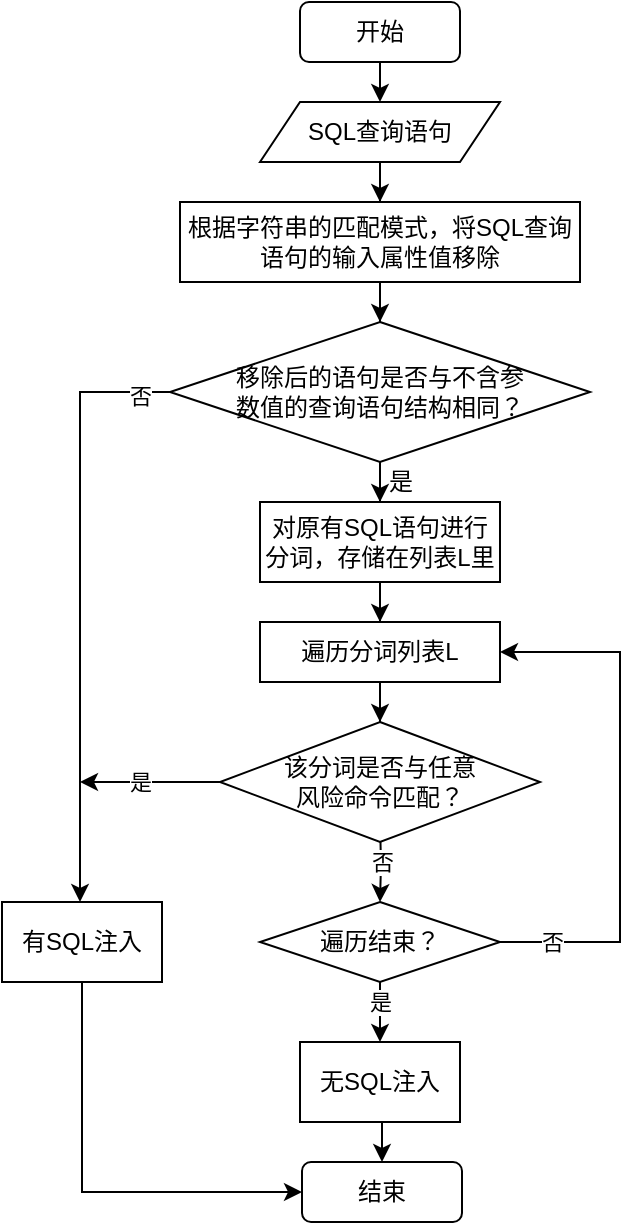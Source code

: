 <mxfile version="17.4.5" type="github">
  <diagram id="vjti06R-n6LDMxG2dLGq" name="第 1 页">
    <mxGraphModel dx="1550" dy="867" grid="0" gridSize="10" guides="1" tooltips="1" connect="1" arrows="1" fold="1" page="1" pageScale="1" pageWidth="827" pageHeight="1169" math="0" shadow="0">
      <root>
        <mxCell id="0" />
        <mxCell id="1" parent="0" />
        <mxCell id="RvTehWkE12cNgXnAuAUZ-3" style="edgeStyle=orthogonalEdgeStyle;rounded=0;orthogonalLoop=1;jettySize=auto;html=1;exitX=0.5;exitY=1;exitDx=0;exitDy=0;entryX=0.5;entryY=0;entryDx=0;entryDy=0;" parent="1" source="RvTehWkE12cNgXnAuAUZ-1" target="RvTehWkE12cNgXnAuAUZ-2" edge="1">
          <mxGeometry relative="1" as="geometry" />
        </mxCell>
        <mxCell id="RvTehWkE12cNgXnAuAUZ-1" value="开始" style="rounded=1;whiteSpace=wrap;html=1;" parent="1" vertex="1">
          <mxGeometry x="320" y="60" width="80" height="30" as="geometry" />
        </mxCell>
        <mxCell id="RvTehWkE12cNgXnAuAUZ-5" value="" style="edgeStyle=orthogonalEdgeStyle;rounded=0;orthogonalLoop=1;jettySize=auto;html=1;" parent="1" source="RvTehWkE12cNgXnAuAUZ-2" target="RvTehWkE12cNgXnAuAUZ-4" edge="1">
          <mxGeometry relative="1" as="geometry" />
        </mxCell>
        <mxCell id="RvTehWkE12cNgXnAuAUZ-2" value="SQL查询语句" style="shape=parallelogram;perimeter=parallelogramPerimeter;whiteSpace=wrap;html=1;fixedSize=1;" parent="1" vertex="1">
          <mxGeometry x="300" y="110" width="120" height="30" as="geometry" />
        </mxCell>
        <mxCell id="RvTehWkE12cNgXnAuAUZ-7" value="" style="edgeStyle=orthogonalEdgeStyle;rounded=0;orthogonalLoop=1;jettySize=auto;html=1;" parent="1" source="RvTehWkE12cNgXnAuAUZ-4" target="RvTehWkE12cNgXnAuAUZ-6" edge="1">
          <mxGeometry relative="1" as="geometry" />
        </mxCell>
        <mxCell id="RvTehWkE12cNgXnAuAUZ-4" value="根据字符串的匹配模式，将SQL查询&lt;br&gt;语句的输入属性值移除" style="rounded=0;whiteSpace=wrap;html=1;" parent="1" vertex="1">
          <mxGeometry x="260" y="160" width="200" height="40" as="geometry" />
        </mxCell>
        <mxCell id="RvTehWkE12cNgXnAuAUZ-13" value="" style="edgeStyle=orthogonalEdgeStyle;rounded=0;orthogonalLoop=1;jettySize=auto;html=1;" parent="1" source="RvTehWkE12cNgXnAuAUZ-6" target="RvTehWkE12cNgXnAuAUZ-12" edge="1">
          <mxGeometry relative="1" as="geometry">
            <Array as="points">
              <mxPoint x="210" y="255" />
            </Array>
          </mxGeometry>
        </mxCell>
        <mxCell id="RvTehWkE12cNgXnAuAUZ-16" value="否" style="edgeLabel;html=1;align=center;verticalAlign=middle;resizable=0;points=[];" parent="RvTehWkE12cNgXnAuAUZ-13" vertex="1" connectable="0">
          <mxGeometry x="-0.579" y="-1" relative="1" as="geometry">
            <mxPoint x="31" y="-16" as="offset" />
          </mxGeometry>
        </mxCell>
        <mxCell id="RvTehWkE12cNgXnAuAUZ-18" value="" style="edgeStyle=orthogonalEdgeStyle;rounded=0;orthogonalLoop=1;jettySize=auto;html=1;" parent="1" source="RvTehWkE12cNgXnAuAUZ-6" target="RvTehWkE12cNgXnAuAUZ-17" edge="1">
          <mxGeometry relative="1" as="geometry" />
        </mxCell>
        <mxCell id="RvTehWkE12cNgXnAuAUZ-6" value="移除后的语句是否与不含参&lt;br&gt;数值的查询语句结构相同？" style="rhombus;whiteSpace=wrap;html=1;" parent="1" vertex="1">
          <mxGeometry x="255" y="220" width="210" height="70" as="geometry" />
        </mxCell>
        <mxCell id="RvTehWkE12cNgXnAuAUZ-50" style="edgeStyle=orthogonalEdgeStyle;rounded=0;orthogonalLoop=1;jettySize=auto;html=1;exitX=0.5;exitY=1;exitDx=0;exitDy=0;entryX=0;entryY=0.5;entryDx=0;entryDy=0;" parent="1" source="RvTehWkE12cNgXnAuAUZ-12" target="RvTehWkE12cNgXnAuAUZ-40" edge="1">
          <mxGeometry relative="1" as="geometry" />
        </mxCell>
        <mxCell id="RvTehWkE12cNgXnAuAUZ-12" value="有SQL注入" style="whiteSpace=wrap;html=1;" parent="1" vertex="1">
          <mxGeometry x="171" y="510" width="80" height="40" as="geometry" />
        </mxCell>
        <mxCell id="RvTehWkE12cNgXnAuAUZ-20" value="" style="edgeStyle=orthogonalEdgeStyle;rounded=0;orthogonalLoop=1;jettySize=auto;html=1;" parent="1" source="RvTehWkE12cNgXnAuAUZ-17" target="RvTehWkE12cNgXnAuAUZ-19" edge="1">
          <mxGeometry relative="1" as="geometry" />
        </mxCell>
        <mxCell id="RvTehWkE12cNgXnAuAUZ-17" value="对原有SQL语句进行分词，存储在列表L里" style="whiteSpace=wrap;html=1;" parent="1" vertex="1">
          <mxGeometry x="300" y="310" width="120" height="40" as="geometry" />
        </mxCell>
        <mxCell id="RvTehWkE12cNgXnAuAUZ-22" value="" style="edgeStyle=orthogonalEdgeStyle;rounded=0;orthogonalLoop=1;jettySize=auto;html=1;" parent="1" source="RvTehWkE12cNgXnAuAUZ-19" target="RvTehWkE12cNgXnAuAUZ-21" edge="1">
          <mxGeometry relative="1" as="geometry" />
        </mxCell>
        <mxCell id="RvTehWkE12cNgXnAuAUZ-19" value="遍历分词列表L" style="whiteSpace=wrap;html=1;" parent="1" vertex="1">
          <mxGeometry x="300" y="370" width="120" height="30" as="geometry" />
        </mxCell>
        <mxCell id="RvTehWkE12cNgXnAuAUZ-24" style="edgeStyle=orthogonalEdgeStyle;rounded=0;orthogonalLoop=1;jettySize=auto;html=1;exitX=0;exitY=0.5;exitDx=0;exitDy=0;" parent="1" source="RvTehWkE12cNgXnAuAUZ-21" edge="1">
          <mxGeometry relative="1" as="geometry">
            <mxPoint x="210" y="450" as="targetPoint" />
          </mxGeometry>
        </mxCell>
        <mxCell id="RvTehWkE12cNgXnAuAUZ-32" value="是" style="edgeLabel;html=1;align=center;verticalAlign=middle;resizable=0;points=[];" parent="RvTehWkE12cNgXnAuAUZ-24" vertex="1" connectable="0">
          <mxGeometry x="-0.2" y="1" relative="1" as="geometry">
            <mxPoint x="-12" y="-1" as="offset" />
          </mxGeometry>
        </mxCell>
        <mxCell id="RvTehWkE12cNgXnAuAUZ-37" value="" style="edgeStyle=orthogonalEdgeStyle;rounded=0;orthogonalLoop=1;jettySize=auto;html=1;" parent="1" target="RvTehWkE12cNgXnAuAUZ-36" edge="1">
          <mxGeometry relative="1" as="geometry">
            <mxPoint x="360" y="470" as="sourcePoint" />
          </mxGeometry>
        </mxCell>
        <mxCell id="RvTehWkE12cNgXnAuAUZ-44" value="否" style="edgeLabel;html=1;align=center;verticalAlign=middle;resizable=0;points=[];" parent="RvTehWkE12cNgXnAuAUZ-37" vertex="1" connectable="0">
          <mxGeometry x="-0.236" y="-1" relative="1" as="geometry">
            <mxPoint x="1" y="4" as="offset" />
          </mxGeometry>
        </mxCell>
        <mxCell id="RvTehWkE12cNgXnAuAUZ-21" value="该分词是否与任意&lt;br&gt;风险命令匹配？" style="rhombus;whiteSpace=wrap;html=1;" parent="1" vertex="1">
          <mxGeometry x="280" y="420" width="160" height="60" as="geometry" />
        </mxCell>
        <mxCell id="RvTehWkE12cNgXnAuAUZ-27" value="是" style="text;html=1;align=center;verticalAlign=middle;resizable=0;points=[];autosize=1;strokeColor=none;fillColor=none;" parent="1" vertex="1">
          <mxGeometry x="355" y="290" width="30" height="20" as="geometry" />
        </mxCell>
        <mxCell id="RvTehWkE12cNgXnAuAUZ-47" style="edgeStyle=orthogonalEdgeStyle;rounded=0;orthogonalLoop=1;jettySize=auto;html=1;entryX=1;entryY=0.5;entryDx=0;entryDy=0;exitX=1;exitY=0.5;exitDx=0;exitDy=0;" parent="1" source="RvTehWkE12cNgXnAuAUZ-36" target="RvTehWkE12cNgXnAuAUZ-19" edge="1">
          <mxGeometry relative="1" as="geometry">
            <Array as="points">
              <mxPoint x="480" y="530" />
              <mxPoint x="480" y="385" />
            </Array>
          </mxGeometry>
        </mxCell>
        <mxCell id="RvTehWkE12cNgXnAuAUZ-48" value="否" style="edgeLabel;html=1;align=center;verticalAlign=middle;resizable=0;points=[];" parent="RvTehWkE12cNgXnAuAUZ-47" vertex="1" connectable="0">
          <mxGeometry x="-0.705" y="-1" relative="1" as="geometry">
            <mxPoint x="-13" y="-1" as="offset" />
          </mxGeometry>
        </mxCell>
        <mxCell id="RvTehWkE12cNgXnAuAUZ-52" style="edgeStyle=orthogonalEdgeStyle;rounded=0;orthogonalLoop=1;jettySize=auto;html=1;entryX=0.5;entryY=0;entryDx=0;entryDy=0;" parent="1" source="RvTehWkE12cNgXnAuAUZ-36" target="RvTehWkE12cNgXnAuAUZ-51" edge="1">
          <mxGeometry relative="1" as="geometry" />
        </mxCell>
        <mxCell id="RvTehWkE12cNgXnAuAUZ-55" value="是" style="edgeLabel;html=1;align=center;verticalAlign=middle;resizable=0;points=[];" parent="RvTehWkE12cNgXnAuAUZ-52" vertex="1" connectable="0">
          <mxGeometry x="-0.245" y="2" relative="1" as="geometry">
            <mxPoint x="-2" y="-9" as="offset" />
          </mxGeometry>
        </mxCell>
        <mxCell id="RvTehWkE12cNgXnAuAUZ-36" value="遍历结束？" style="rhombus;whiteSpace=wrap;html=1;" parent="1" vertex="1">
          <mxGeometry x="300" y="510" width="120" height="40" as="geometry" />
        </mxCell>
        <mxCell id="RvTehWkE12cNgXnAuAUZ-40" value="结束" style="rounded=1;whiteSpace=wrap;html=1;" parent="1" vertex="1">
          <mxGeometry x="321" y="640" width="80" height="30" as="geometry" />
        </mxCell>
        <mxCell id="RvTehWkE12cNgXnAuAUZ-53" style="edgeStyle=orthogonalEdgeStyle;rounded=0;orthogonalLoop=1;jettySize=auto;html=1;exitX=0.5;exitY=1;exitDx=0;exitDy=0;entryX=0.5;entryY=0;entryDx=0;entryDy=0;" parent="1" source="RvTehWkE12cNgXnAuAUZ-51" target="RvTehWkE12cNgXnAuAUZ-40" edge="1">
          <mxGeometry relative="1" as="geometry" />
        </mxCell>
        <mxCell id="RvTehWkE12cNgXnAuAUZ-51" value="无SQL注入" style="whiteSpace=wrap;html=1;" parent="1" vertex="1">
          <mxGeometry x="320" y="580" width="80" height="40" as="geometry" />
        </mxCell>
      </root>
    </mxGraphModel>
  </diagram>
</mxfile>
